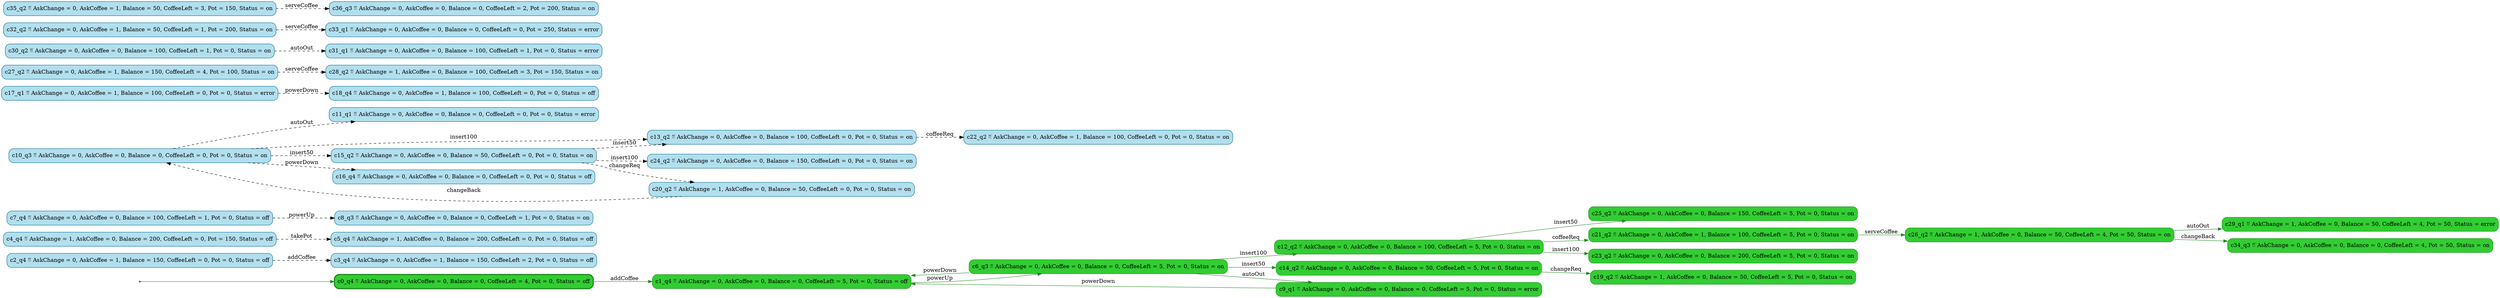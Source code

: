 digraph g {

	rankdir="LR"

	__invisible__[shape="point", color="forestgreen"]
	c0_q4[label="c0_q4 ≝ AskChange = 0, AskCoffee = 0, Balance = 0, CoffeeLeft = 4, Pot = 0, Status = off", shape="box", style="rounded, filled", color="forestgreen", fillcolor="limegreen", penwidth=3] // Initial
	c1_q4[label="c1_q4 ≝ AskChange = 0, AskCoffee = 0, Balance = 0, CoffeeLeft = 5, Pot = 0, Status = off", shape="box", style="rounded, filled", color="forestgreen", fillcolor="limegreen"]
	c6_q3[label="c6_q3 ≝ AskChange = 0, AskCoffee = 0, Balance = 0, CoffeeLeft = 5, Pot = 0, Status = on", shape="box", style="rounded, filled", color="forestgreen", fillcolor="limegreen"]
	c9_q1[label="c9_q1 ≝ AskChange = 0, AskCoffee = 0, Balance = 0, CoffeeLeft = 5, Pot = 0, Status = error", shape="box", style="rounded, filled", color="forestgreen", fillcolor="limegreen"]
	c12_q2[label="c12_q2 ≝ AskChange = 0, AskCoffee = 0, Balance = 100, CoffeeLeft = 5, Pot = 0, Status = on", shape="box", style="rounded, filled", color="forestgreen", fillcolor="limegreen"]
	c21_q2[label="c21_q2 ≝ AskChange = 0, AskCoffee = 1, Balance = 100, CoffeeLeft = 5, Pot = 0, Status = on", shape="box", style="rounded, filled", color="forestgreen", fillcolor="limegreen"]
	c26_q2[label="c26_q2 ≝ AskChange = 1, AskCoffee = 0, Balance = 50, CoffeeLeft = 4, Pot = 50, Status = on", shape="box", style="rounded, filled", color="forestgreen", fillcolor="limegreen"]
	c29_q1[label="c29_q1 ≝ AskChange = 1, AskCoffee = 0, Balance = 50, CoffeeLeft = 4, Pot = 50, Status = error", shape="box", style="rounded, filled", color="forestgreen", fillcolor="limegreen"]
	c34_q3[label="c34_q3 ≝ AskChange = 0, AskCoffee = 0, Balance = 0, CoffeeLeft = 4, Pot = 50, Status = on", shape="box", style="rounded, filled", color="forestgreen", fillcolor="limegreen"]
	c23_q2[label="c23_q2 ≝ AskChange = 0, AskCoffee = 0, Balance = 200, CoffeeLeft = 5, Pot = 0, Status = on", shape="box", style="rounded, filled", color="forestgreen", fillcolor="limegreen"]
	c25_q2[label="c25_q2 ≝ AskChange = 0, AskCoffee = 0, Balance = 150, CoffeeLeft = 5, Pot = 0, Status = on", shape="box", style="rounded, filled", color="forestgreen", fillcolor="limegreen"]
	c14_q2[label="c14_q2 ≝ AskChange = 0, AskCoffee = 0, Balance = 50, CoffeeLeft = 5, Pot = 0, Status = on", shape="box", style="rounded, filled", color="forestgreen", fillcolor="limegreen"]
	c19_q2[label="c19_q2 ≝ AskChange = 1, AskCoffee = 0, Balance = 50, CoffeeLeft = 5, Pot = 0, Status = on", shape="box", style="rounded, filled", color="forestgreen", fillcolor="limegreen"]
	c2_q4[label="c2_q4 ≝ AskChange = 0, AskCoffee = 1, Balance = 150, CoffeeLeft = 0, Pot = 0, Status = off", shape="box", style="rounded, filled", color="deepskyblue4", fillcolor="lightblue2"]
	c3_q4[label="c3_q4 ≝ AskChange = 0, AskCoffee = 1, Balance = 150, CoffeeLeft = 2, Pot = 0, Status = off", shape="box", style="rounded, filled", color="deepskyblue4", fillcolor="lightblue2"]
	c4_q4[label="c4_q4 ≝ AskChange = 1, AskCoffee = 0, Balance = 200, CoffeeLeft = 0, Pot = 150, Status = off", shape="box", style="rounded, filled", color="deepskyblue4", fillcolor="lightblue2"]
	c5_q4[label="c5_q4 ≝ AskChange = 1, AskCoffee = 0, Balance = 200, CoffeeLeft = 0, Pot = 0, Status = off", shape="box", style="rounded, filled", color="deepskyblue4", fillcolor="lightblue2"]
	c7_q4[label="c7_q4 ≝ AskChange = 0, AskCoffee = 0, Balance = 100, CoffeeLeft = 1, Pot = 0, Status = off", shape="box", style="rounded, filled", color="deepskyblue4", fillcolor="lightblue2"]
	c8_q3[label="c8_q3 ≝ AskChange = 0, AskCoffee = 0, Balance = 0, CoffeeLeft = 1, Pot = 0, Status = on", shape="box", style="rounded, filled", color="deepskyblue4", fillcolor="lightblue2"]
	c10_q3[label="c10_q3 ≝ AskChange = 0, AskCoffee = 0, Balance = 0, CoffeeLeft = 0, Pot = 0, Status = on", shape="box", style="rounded, filled", color="deepskyblue4", fillcolor="lightblue2"]
	c11_q1[label="c11_q1 ≝ AskChange = 0, AskCoffee = 0, Balance = 0, CoffeeLeft = 0, Pot = 0, Status = error", shape="box", style="rounded, filled", color="deepskyblue4", fillcolor="lightblue2"]
	c13_q2[label="c13_q2 ≝ AskChange = 0, AskCoffee = 0, Balance = 100, CoffeeLeft = 0, Pot = 0, Status = on", shape="box", style="rounded, filled", color="deepskyblue4", fillcolor="lightblue2"]
	c15_q2[label="c15_q2 ≝ AskChange = 0, AskCoffee = 0, Balance = 50, CoffeeLeft = 0, Pot = 0, Status = on", shape="box", style="rounded, filled", color="deepskyblue4", fillcolor="lightblue2"]
	c16_q4[label="c16_q4 ≝ AskChange = 0, AskCoffee = 0, Balance = 0, CoffeeLeft = 0, Pot = 0, Status = off", shape="box", style="rounded, filled", color="deepskyblue4", fillcolor="lightblue2"]
	c17_q1[label="c17_q1 ≝ AskChange = 0, AskCoffee = 1, Balance = 100, CoffeeLeft = 0, Pot = 0, Status = error", shape="box", style="rounded, filled", color="deepskyblue4", fillcolor="lightblue2"]
	c18_q4[label="c18_q4 ≝ AskChange = 0, AskCoffee = 1, Balance = 100, CoffeeLeft = 0, Pot = 0, Status = off", shape="box", style="rounded, filled", color="deepskyblue4", fillcolor="lightblue2"]
	c20_q2[label="c20_q2 ≝ AskChange = 1, AskCoffee = 0, Balance = 50, CoffeeLeft = 0, Pot = 0, Status = on", shape="box", style="rounded, filled", color="deepskyblue4", fillcolor="lightblue2"]
	c22_q2[label="c22_q2 ≝ AskChange = 0, AskCoffee = 1, Balance = 100, CoffeeLeft = 0, Pot = 0, Status = on", shape="box", style="rounded, filled", color="deepskyblue4", fillcolor="lightblue2"]
	c24_q2[label="c24_q2 ≝ AskChange = 0, AskCoffee = 0, Balance = 150, CoffeeLeft = 0, Pot = 0, Status = on", shape="box", style="rounded, filled", color="deepskyblue4", fillcolor="lightblue2"]
	c27_q2[label="c27_q2 ≝ AskChange = 0, AskCoffee = 1, Balance = 150, CoffeeLeft = 4, Pot = 100, Status = on", shape="box", style="rounded, filled", color="deepskyblue4", fillcolor="lightblue2"]
	c28_q2[label="c28_q2 ≝ AskChange = 1, AskCoffee = 0, Balance = 100, CoffeeLeft = 3, Pot = 150, Status = on", shape="box", style="rounded, filled", color="deepskyblue4", fillcolor="lightblue2"]
	c30_q2[label="c30_q2 ≝ AskChange = 0, AskCoffee = 0, Balance = 100, CoffeeLeft = 1, Pot = 0, Status = on", shape="box", style="rounded, filled", color="deepskyblue4", fillcolor="lightblue2"]
	c31_q1[label="c31_q1 ≝ AskChange = 0, AskCoffee = 0, Balance = 100, CoffeeLeft = 1, Pot = 0, Status = error", shape="box", style="rounded, filled", color="deepskyblue4", fillcolor="lightblue2"]
	c32_q2[label="c32_q2 ≝ AskChange = 0, AskCoffee = 1, Balance = 50, CoffeeLeft = 1, Pot = 200, Status = on", shape="box", style="rounded, filled", color="deepskyblue4", fillcolor="lightblue2"]
	c33_q1[label="c33_q1 ≝ AskChange = 0, AskCoffee = 0, Balance = 0, CoffeeLeft = 0, Pot = 250, Status = error", shape="box", style="rounded, filled", color="deepskyblue4", fillcolor="lightblue2"]
	c35_q2[label="c35_q2 ≝ AskChange = 0, AskCoffee = 1, Balance = 50, CoffeeLeft = 3, Pot = 150, Status = on", shape="box", style="rounded, filled", color="deepskyblue4", fillcolor="lightblue2"]
	c36_q3[label="c36_q3 ≝ AskChange = 0, AskCoffee = 0, Balance = 0, CoffeeLeft = 2, Pot = 200, Status = on", shape="box", style="rounded, filled", color="deepskyblue4", fillcolor="lightblue2"]

	__invisible__ -> c0_q4[color="forestgreen"]
	c0_q4 -> c1_q4[label="addCoffee", color="forestgreen"]
	c1_q4 -> c6_q3[label="powerUp", color="forestgreen"]
	c6_q3 -> c9_q1[label="autoOut", color="forestgreen"]
	c9_q1 -> c1_q4[label="powerDown", color="forestgreen"]
	c6_q3 -> c12_q2[label="insert100", color="forestgreen"]
	c12_q2 -> c21_q2[label="coffeeReq", color="forestgreen"]
	c21_q2 -> c26_q2[label="serveCoffee", color="forestgreen"]
	c26_q2 -> c29_q1[label="autoOut", color="forestgreen"]
	c26_q2 -> c34_q3[label="changeBack", color="forestgreen"]
	c12_q2 -> c23_q2[label="insert100", color="forestgreen"]
	c12_q2 -> c25_q2[label="insert50", color="forestgreen"]
	c6_q3 -> c14_q2[label="insert50", color="forestgreen"]
	c14_q2 -> c19_q2[label="changeReq", color="forestgreen"]
	c6_q3 -> c1_q4[label="powerDown", color="forestgreen"]
	c2_q4 -> c3_q4[label="addCoffee", color="black", style="dashed"]
	c4_q4 -> c5_q4[label="takePot", color="black", style="dashed"]
	c7_q4 -> c8_q3[label="powerUp", color="black", style="dashed"]
	c10_q3 -> c11_q1[label="autoOut", color="black", style="dashed"]
	c10_q3 -> c13_q2[label="insert100", color="black", style="dashed"]
	c10_q3 -> c15_q2[label="insert50", color="black", style="dashed"]
	c10_q3 -> c16_q4[label="powerDown", color="black", style="dashed"]
	c17_q1 -> c18_q4[label="powerDown", color="black", style="dashed"]
	c15_q2 -> c20_q2[label="changeReq", color="black", style="dashed"]
	c13_q2 -> c22_q2[label="coffeeReq", color="black", style="dashed"]
	c15_q2 -> c24_q2[label="insert100", color="black", style="dashed"]
	c15_q2 -> c13_q2[label="insert50", color="black", style="dashed"]
	c27_q2 -> c28_q2[label="serveCoffee", color="black", style="dashed"]
	c30_q2 -> c31_q1[label="autoOut", color="black", style="dashed"]
	c32_q2 -> c33_q1[label="serveCoffee", color="black", style="dashed"]
	c20_q2 -> c10_q3[label="changeBack", color="black", style="dashed"]
	c35_q2 -> c36_q3[label="serveCoffee", color="black", style="dashed"]

}
